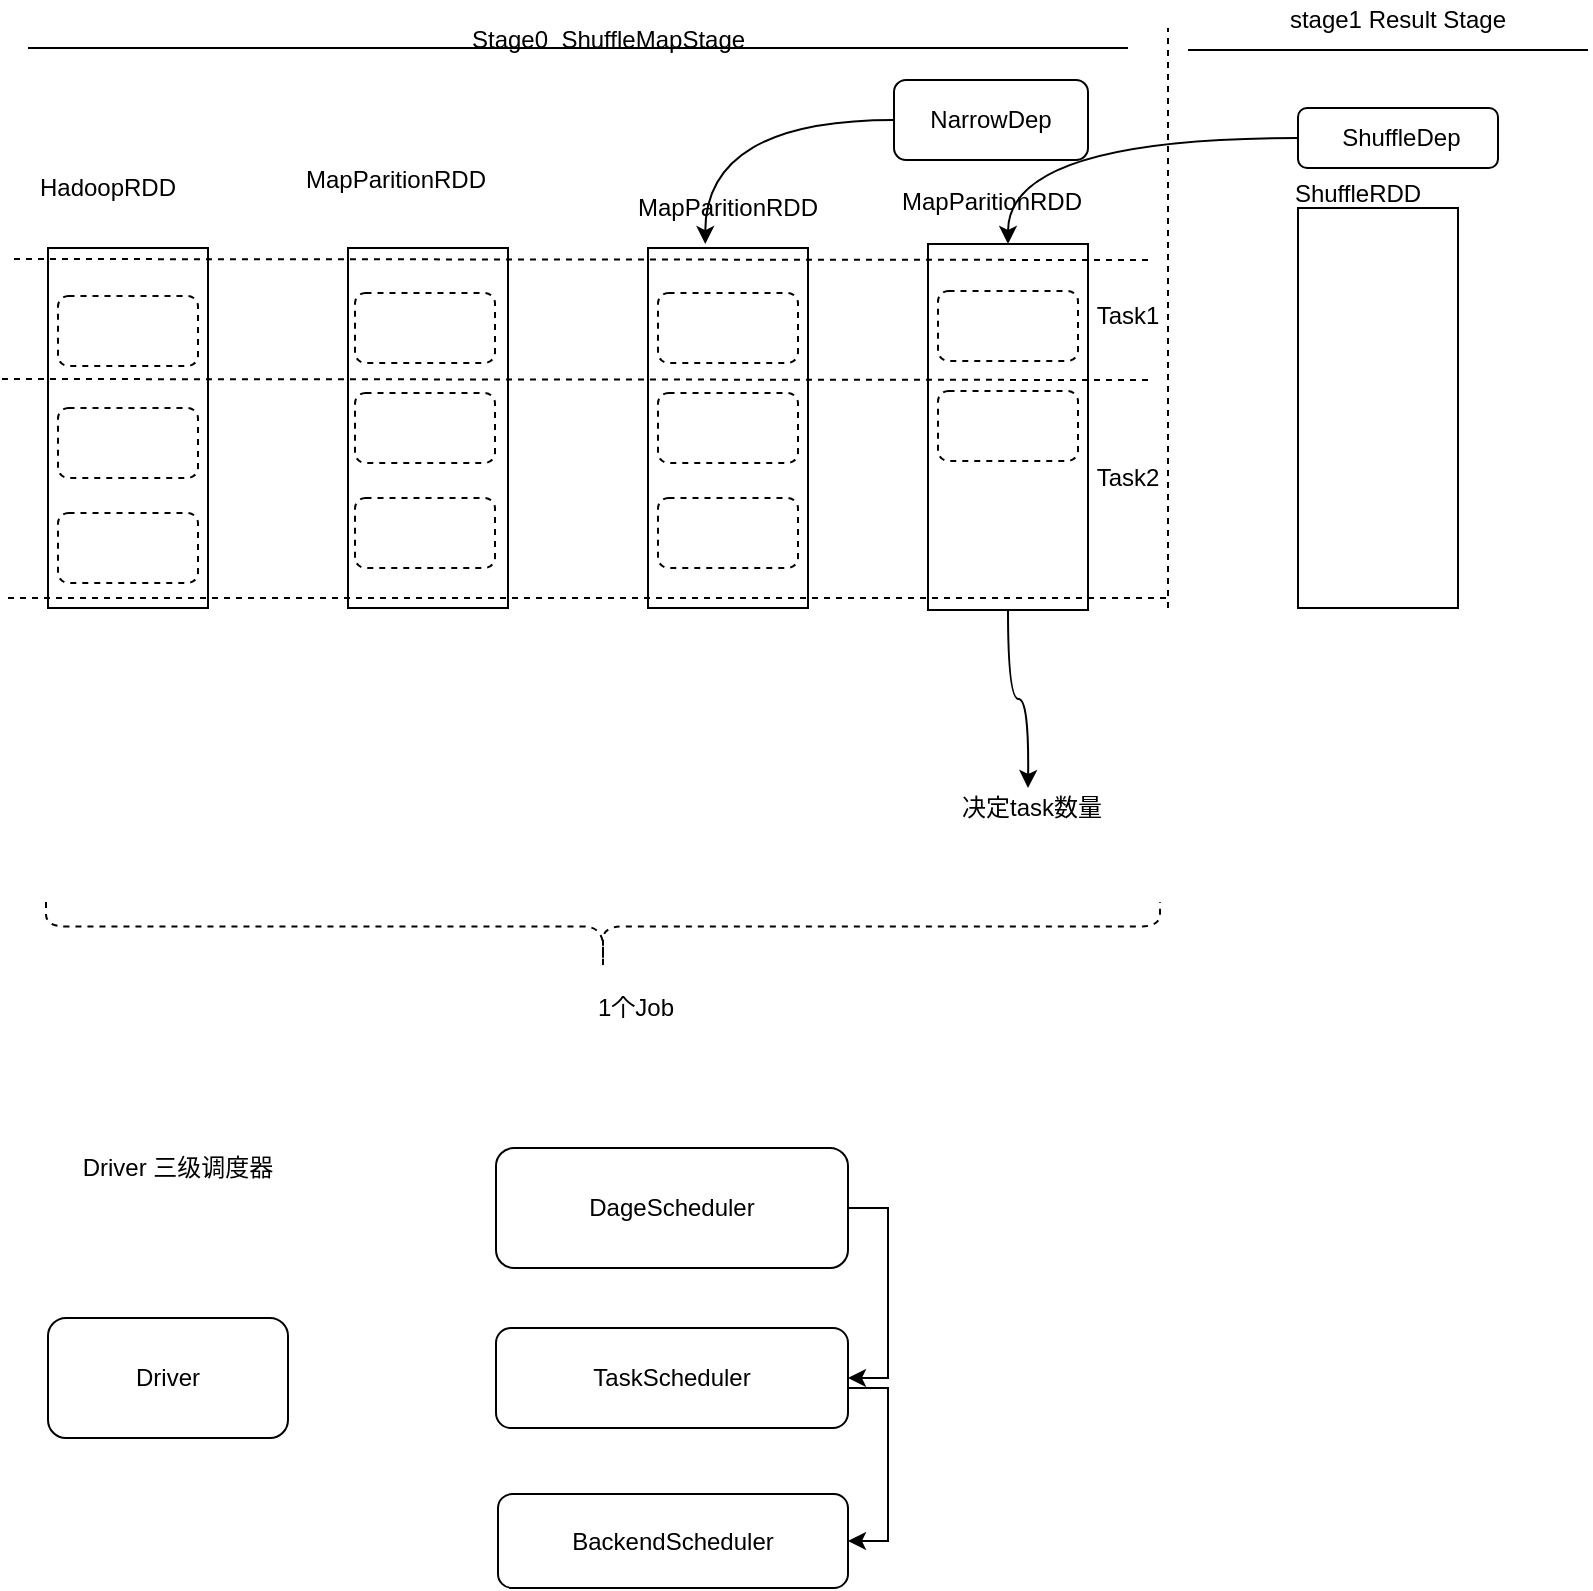 <mxfile version="10.6.5" type="github"><diagram id="U8vLuyor9K0f_vmADObW" name="Page-1"><mxGraphModel dx="1075" dy="730" grid="1" gridSize="10" guides="1" tooltips="1" connect="1" arrows="1" fold="1" page="1" pageScale="1" pageWidth="827" pageHeight="1169" math="0" shadow="0"><root><mxCell id="0"/><mxCell id="1" parent="0"/><mxCell id="ukKYM3S-H5SDwYzk1zf5-6" value="" style="rounded=0;whiteSpace=wrap;html=1;" parent="1" vertex="1"><mxGeometry x="200" y="180" width="80" height="180" as="geometry"/></mxCell><mxCell id="ukKYM3S-H5SDwYzk1zf5-1" value="" style="rounded=0;whiteSpace=wrap;html=1;" parent="1" vertex="1"><mxGeometry x="50" y="180" width="80" height="180" as="geometry"/></mxCell><mxCell id="ukKYM3S-H5SDwYzk1zf5-5" value="" style="rounded=0;whiteSpace=wrap;html=1;" parent="1" vertex="1"><mxGeometry x="490" y="178" width="80" height="183" as="geometry"/></mxCell><mxCell id="ukKYM3S-H5SDwYzk1zf5-7" value="" style="rounded=0;whiteSpace=wrap;html=1;" parent="1" vertex="1"><mxGeometry x="350" y="180" width="80" height="180" as="geometry"/></mxCell><mxCell id="ukKYM3S-H5SDwYzk1zf5-2" value="" style="endArrow=none;html=1;" parent="1" edge="1"><mxGeometry width="50" height="50" relative="1" as="geometry"><mxPoint x="40" y="80" as="sourcePoint"/><mxPoint x="590" y="80" as="targetPoint"/></mxGeometry></mxCell><mxCell id="ukKYM3S-H5SDwYzk1zf5-3" value="Stage0&amp;nbsp; ShuffleMapStage&lt;br&gt;&lt;br&gt;" style="text;html=1;resizable=0;points=[];autosize=1;align=left;verticalAlign=top;spacingTop=-4;" parent="1" vertex="1"><mxGeometry x="260" y="66" width="150" height="30" as="geometry"/></mxCell><mxCell id="ukKYM3S-H5SDwYzk1zf5-41" style="edgeStyle=orthogonalEdgeStyle;curved=1;rounded=0;orthogonalLoop=1;jettySize=auto;html=1;" parent="1" source="ukKYM3S-H5SDwYzk1zf5-5" edge="1"><mxGeometry relative="1" as="geometry"><mxPoint x="540" y="450" as="targetPoint"/></mxGeometry></mxCell><mxCell id="ukKYM3S-H5SDwYzk1zf5-10" value="" style="endArrow=none;html=1;" parent="1" edge="1"><mxGeometry width="50" height="50" relative="1" as="geometry"><mxPoint x="620" y="81" as="sourcePoint"/><mxPoint x="820" y="81" as="targetPoint"/></mxGeometry></mxCell><mxCell id="ukKYM3S-H5SDwYzk1zf5-11" value="stage1 Result Stage" style="text;html=1;strokeColor=none;fillColor=none;align=center;verticalAlign=middle;whiteSpace=wrap;rounded=0;" parent="1" vertex="1"><mxGeometry x="660" y="56" width="130" height="20" as="geometry"/></mxCell><mxCell id="ukKYM3S-H5SDwYzk1zf5-15" style="edgeStyle=orthogonalEdgeStyle;rounded=0;orthogonalLoop=1;jettySize=auto;html=1;entryX=0.5;entryY=0;entryDx=0;entryDy=0;curved=1;" parent="1" source="ukKYM3S-H5SDwYzk1zf5-12" target="ukKYM3S-H5SDwYzk1zf5-5" edge="1"><mxGeometry relative="1" as="geometry"/></mxCell><mxCell id="ukKYM3S-H5SDwYzk1zf5-12" value="&amp;nbsp;ShuffleDep" style="rounded=1;whiteSpace=wrap;html=1;" parent="1" vertex="1"><mxGeometry x="675" y="110" width="100" height="30" as="geometry"/></mxCell><mxCell id="ukKYM3S-H5SDwYzk1zf5-13" value="" style="endArrow=none;dashed=1;html=1;" parent="1" edge="1"><mxGeometry width="50" height="50" relative="1" as="geometry"><mxPoint x="610" y="360" as="sourcePoint"/><mxPoint x="610" y="70" as="targetPoint"/></mxGeometry></mxCell><mxCell id="ukKYM3S-H5SDwYzk1zf5-14" value="" style="rounded=0;whiteSpace=wrap;html=1;" parent="1" vertex="1"><mxGeometry x="675" y="160" width="80" height="200" as="geometry"/></mxCell><mxCell id="ukKYM3S-H5SDwYzk1zf5-17" style="edgeStyle=orthogonalEdgeStyle;curved=1;rounded=0;orthogonalLoop=1;jettySize=auto;html=1;entryX=0.358;entryY=-0.011;entryDx=0;entryDy=0;entryPerimeter=0;exitX=0;exitY=0.5;exitDx=0;exitDy=0;" parent="1" source="ukKYM3S-H5SDwYzk1zf5-16" target="ukKYM3S-H5SDwYzk1zf5-7" edge="1"><mxGeometry relative="1" as="geometry"/></mxCell><mxCell id="ukKYM3S-H5SDwYzk1zf5-16" value="NarrowDep" style="rounded=1;whiteSpace=wrap;html=1;" parent="1" vertex="1"><mxGeometry x="473" y="96" width="97" height="40" as="geometry"/></mxCell><mxCell id="ukKYM3S-H5SDwYzk1zf5-19" value="" style="rounded=1;whiteSpace=wrap;html=1;dashed=1;" parent="1" vertex="1"><mxGeometry x="55" y="204" width="70" height="35" as="geometry"/></mxCell><mxCell id="ukKYM3S-H5SDwYzk1zf5-20" value="" style="rounded=1;whiteSpace=wrap;html=1;dashed=1;" parent="1" vertex="1"><mxGeometry x="55" y="260" width="70" height="35" as="geometry"/></mxCell><mxCell id="ukKYM3S-H5SDwYzk1zf5-21" value="" style="rounded=1;whiteSpace=wrap;html=1;dashed=1;" parent="1" vertex="1"><mxGeometry x="55" y="312.5" width="70" height="35" as="geometry"/></mxCell><mxCell id="ukKYM3S-H5SDwYzk1zf5-22" value="" style="rounded=1;whiteSpace=wrap;html=1;dashed=1;" parent="1" vertex="1"><mxGeometry x="203.5" y="202.5" width="70" height="35" as="geometry"/></mxCell><mxCell id="ukKYM3S-H5SDwYzk1zf5-23" value="" style="rounded=1;whiteSpace=wrap;html=1;dashed=1;" parent="1" vertex="1"><mxGeometry x="203.5" y="252.5" width="70" height="35" as="geometry"/></mxCell><mxCell id="ukKYM3S-H5SDwYzk1zf5-24" value="" style="rounded=1;whiteSpace=wrap;html=1;dashed=1;" parent="1" vertex="1"><mxGeometry x="203.5" y="305" width="70" height="35" as="geometry"/></mxCell><mxCell id="ukKYM3S-H5SDwYzk1zf5-25" value="" style="rounded=1;whiteSpace=wrap;html=1;dashed=1;" parent="1" vertex="1"><mxGeometry x="355" y="202.5" width="70" height="35" as="geometry"/></mxCell><mxCell id="ukKYM3S-H5SDwYzk1zf5-26" value="" style="rounded=1;whiteSpace=wrap;html=1;dashed=1;" parent="1" vertex="1"><mxGeometry x="355" y="252.5" width="70" height="35" as="geometry"/></mxCell><mxCell id="ukKYM3S-H5SDwYzk1zf5-27" value="" style="rounded=1;whiteSpace=wrap;html=1;dashed=1;" parent="1" vertex="1"><mxGeometry x="355" y="305" width="70" height="35" as="geometry"/></mxCell><mxCell id="ukKYM3S-H5SDwYzk1zf5-28" value="" style="rounded=1;whiteSpace=wrap;html=1;dashed=1;" parent="1" vertex="1"><mxGeometry x="495" y="201.5" width="70" height="35" as="geometry"/></mxCell><mxCell id="ukKYM3S-H5SDwYzk1zf5-29" value="" style="rounded=1;whiteSpace=wrap;html=1;dashed=1;" parent="1" vertex="1"><mxGeometry x="495" y="251.5" width="70" height="35" as="geometry"/></mxCell><mxCell id="ukKYM3S-H5SDwYzk1zf5-32" value="HadoopRDD" style="text;html=1;strokeColor=none;fillColor=none;align=center;verticalAlign=middle;whiteSpace=wrap;rounded=0;dashed=1;" parent="1" vertex="1"><mxGeometry x="60" y="140" width="40" height="20" as="geometry"/></mxCell><mxCell id="ukKYM3S-H5SDwYzk1zf5-33" value="MapParitionRDD" style="text;html=1;strokeColor=none;fillColor=none;align=center;verticalAlign=middle;whiteSpace=wrap;rounded=0;dashed=1;" parent="1" vertex="1"><mxGeometry x="204" y="136" width="40" height="20" as="geometry"/></mxCell><mxCell id="ukKYM3S-H5SDwYzk1zf5-36" value="MapParitionRDD" style="text;html=1;strokeColor=none;fillColor=none;align=center;verticalAlign=middle;whiteSpace=wrap;rounded=0;dashed=1;" parent="1" vertex="1"><mxGeometry x="370" y="150" width="40" height="20" as="geometry"/></mxCell><mxCell id="ukKYM3S-H5SDwYzk1zf5-37" value="MapParitionRDD" style="text;html=1;strokeColor=none;fillColor=none;align=center;verticalAlign=middle;whiteSpace=wrap;rounded=0;dashed=1;" parent="1" vertex="1"><mxGeometry x="501.5" y="147" width="40" height="20" as="geometry"/></mxCell><mxCell id="ukKYM3S-H5SDwYzk1zf5-38" value="ShuffleRDD" style="text;html=1;strokeColor=none;fillColor=none;align=center;verticalAlign=middle;whiteSpace=wrap;rounded=0;dashed=1;" parent="1" vertex="1"><mxGeometry x="685" y="143" width="40" height="20" as="geometry"/></mxCell><mxCell id="ukKYM3S-H5SDwYzk1zf5-40" value="决定task数量" style="text;html=1;strokeColor=none;fillColor=none;align=center;verticalAlign=middle;whiteSpace=wrap;rounded=0;dashed=1;" parent="1" vertex="1"><mxGeometry x="501.5" y="450" width="80" height="20" as="geometry"/></mxCell><mxCell id="ukKYM3S-H5SDwYzk1zf5-42" value="" style="shape=curlyBracket;whiteSpace=wrap;html=1;rounded=1;dashed=1;rotation=-90;size=0.65;" parent="1" vertex="1"><mxGeometry x="310" y="246" width="35" height="557" as="geometry"/></mxCell><mxCell id="ukKYM3S-H5SDwYzk1zf5-43" value="1个Job" style="text;html=1;strokeColor=none;fillColor=none;align=center;verticalAlign=middle;whiteSpace=wrap;rounded=0;dashed=1;" parent="1" vertex="1"><mxGeometry x="308" y="550" width="72" height="20" as="geometry"/></mxCell><mxCell id="ukKYM3S-H5SDwYzk1zf5-47" value="Task1" style="text;html=1;strokeColor=none;fillColor=none;align=center;verticalAlign=middle;whiteSpace=wrap;rounded=0;dashed=1;" parent="1" vertex="1"><mxGeometry x="570" y="204" width="40" height="20" as="geometry"/></mxCell><mxCell id="ukKYM3S-H5SDwYzk1zf5-49" value="" style="endArrow=none;dashed=1;html=1;" parent="1" edge="1"><mxGeometry width="50" height="50" relative="1" as="geometry"><mxPoint x="30" y="355" as="sourcePoint"/><mxPoint x="610" y="355" as="targetPoint"/></mxGeometry></mxCell><mxCell id="ukKYM3S-H5SDwYzk1zf5-50" value="" style="endArrow=none;dashed=1;html=1;" parent="1" edge="1"><mxGeometry width="50" height="50" relative="1" as="geometry"><mxPoint x="27" y="245.5" as="sourcePoint"/><mxPoint x="600" y="246" as="targetPoint"/></mxGeometry></mxCell><mxCell id="ukKYM3S-H5SDwYzk1zf5-51" value="Task2" style="text;html=1;strokeColor=none;fillColor=none;align=center;verticalAlign=middle;whiteSpace=wrap;rounded=0;dashed=1;" parent="1" vertex="1"><mxGeometry x="570" y="285" width="40" height="20" as="geometry"/></mxCell><mxCell id="ukKYM3S-H5SDwYzk1zf5-52" value="" style="endArrow=none;dashed=1;html=1;" parent="1" edge="1"><mxGeometry width="50" height="50" relative="1" as="geometry"><mxPoint x="33" y="185.5" as="sourcePoint"/><mxPoint x="600" y="186" as="targetPoint"/></mxGeometry></mxCell><mxCell id="ukKYM3S-H5SDwYzk1zf5-53" value="Driver 三级调度器" style="text;html=1;strokeColor=none;fillColor=none;align=center;verticalAlign=middle;whiteSpace=wrap;rounded=0;dashed=1;" parent="1" vertex="1"><mxGeometry x="60" y="630" width="110" height="20" as="geometry"/></mxCell><mxCell id="Y21HiuZcSWhXisXRr0cO-1" style="edgeStyle=orthogonalEdgeStyle;rounded=0;orthogonalLoop=1;jettySize=auto;html=1;entryX=1;entryY=0.5;entryDx=0;entryDy=0;exitX=1;exitY=0.5;exitDx=0;exitDy=0;" edge="1" parent="1" source="ukKYM3S-H5SDwYzk1zf5-54" target="ukKYM3S-H5SDwYzk1zf5-55"><mxGeometry relative="1" as="geometry"/></mxCell><mxCell id="ukKYM3S-H5SDwYzk1zf5-54" value="DageScheduler" style="rounded=1;whiteSpace=wrap;html=1;" parent="1" vertex="1"><mxGeometry x="274" y="630" width="176" height="60" as="geometry"/></mxCell><mxCell id="Y21HiuZcSWhXisXRr0cO-2" style="edgeStyle=orthogonalEdgeStyle;rounded=0;orthogonalLoop=1;jettySize=auto;html=1;entryX=1;entryY=0.5;entryDx=0;entryDy=0;exitX=1;exitY=0.5;exitDx=0;exitDy=0;" edge="1" parent="1" source="ukKYM3S-H5SDwYzk1zf5-55" target="ukKYM3S-H5SDwYzk1zf5-56"><mxGeometry relative="1" as="geometry"><Array as="points"><mxPoint x="450" y="750"/><mxPoint x="470" y="750"/><mxPoint x="470" y="827"/></Array></mxGeometry></mxCell><mxCell id="ukKYM3S-H5SDwYzk1zf5-55" value="TaskScheduler" style="rounded=1;whiteSpace=wrap;html=1;" parent="1" vertex="1"><mxGeometry x="274" y="720" width="176" height="50" as="geometry"/></mxCell><mxCell id="ukKYM3S-H5SDwYzk1zf5-56" value="BackendScheduler" style="rounded=1;whiteSpace=wrap;html=1;" parent="1" vertex="1"><mxGeometry x="275" y="803" width="175" height="47" as="geometry"/></mxCell><mxCell id="ukKYM3S-H5SDwYzk1zf5-57" value="Driver" style="rounded=1;whiteSpace=wrap;html=1;" parent="1" vertex="1"><mxGeometry x="50" y="715" width="120" height="60" as="geometry"/></mxCell></root></mxGraphModel></diagram></mxfile>